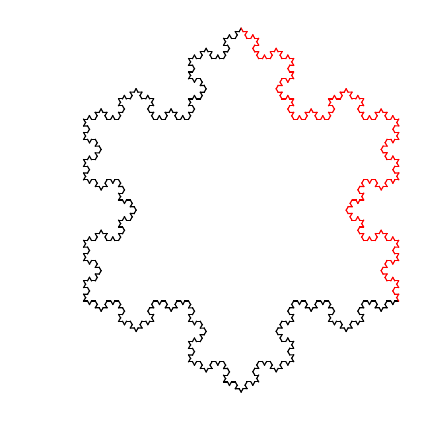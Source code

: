 

% Les similitudes : shift=translation, scale = homothÃÂÃÂÃÂÃÂ©tie, rotate = angle (en degrÃÂÃÂÃÂÃÂ©)
\newcommand\simone{\begin{scope}[shift={(0,0)}, scale={1/3}, rotate=0]}
\newcommand\simtwo{\begin{scope}[shift={({1/3},0)}, scale={1/3}, rotate=60]}                   
\newcommand\simthree{\begin{scope}[shift={({1/2},0.289)}, scale={1/3}, rotate=-60]}                     
\newcommand\simfour{\begin{scope}[shift={({2/3},0)}, scale={1/3}, rotate=0]} 

% La figure initiale
%\newcommand\initfigure{\fill (0,0)--++(0:1)--++(120:1)--cycle;}
%\newcommand\initfigure{\fill (0.5,0.433) circle (1.3cm);}
\newcommand\initfigure{\draw (0,0)--++(0,.01)--++(1,0)--++(0,-.01)--cycle;}
%\newcommand\initfigure{\fill (0,0)--++(0,0.5)--++(0.5,0)--++(0,-0.5)--cycle;}

% Le programme rÃÂÃÂÃÂÃÂ©cursif
\newcommand{\ifs}[2]{% #1 the counter, #2 the instructions
                          \ifnum #1 < 0% stop now
                          #2%
                          %\relax% Relax, max, on ne fait rien, c'est terminÃÂÃÂÃÂÃÂ©.
                          \else%
                          \count255=#1%
                          \advance\count255 by -1%
                          \simone
                             \ifs{\number\count255}{#2};                          
                          \end{scope};

                          \simtwo
                             \ifs{\number\count255}{#2};                          
                          \end{scope};

                          \simthree
                             \ifs{\number\count255}{#2};                          
                          \end{scope};

                          \simfour
                             \ifs{\number\count255}{#2};                          
                          \end{scope};
                          \fi%
}

\begin{tikzpicture}[scale=4]
%    \ifs{0}{\initfigure}

  \begin{scope}[xshift=1cm, rotate=180]
    \ifs{3}{\initfigure}
  \end{scope}

  \begin{scope}[rotate=60]
    \ifs{3}{\initfigure}
  \end{scope}
 
 \begin{scope}[red, xshift=1cm, rotate=-60, xshift=-1cm]
    \ifs{3}{\initfigure}
  \end{scope}

\end{tikzpicture}

